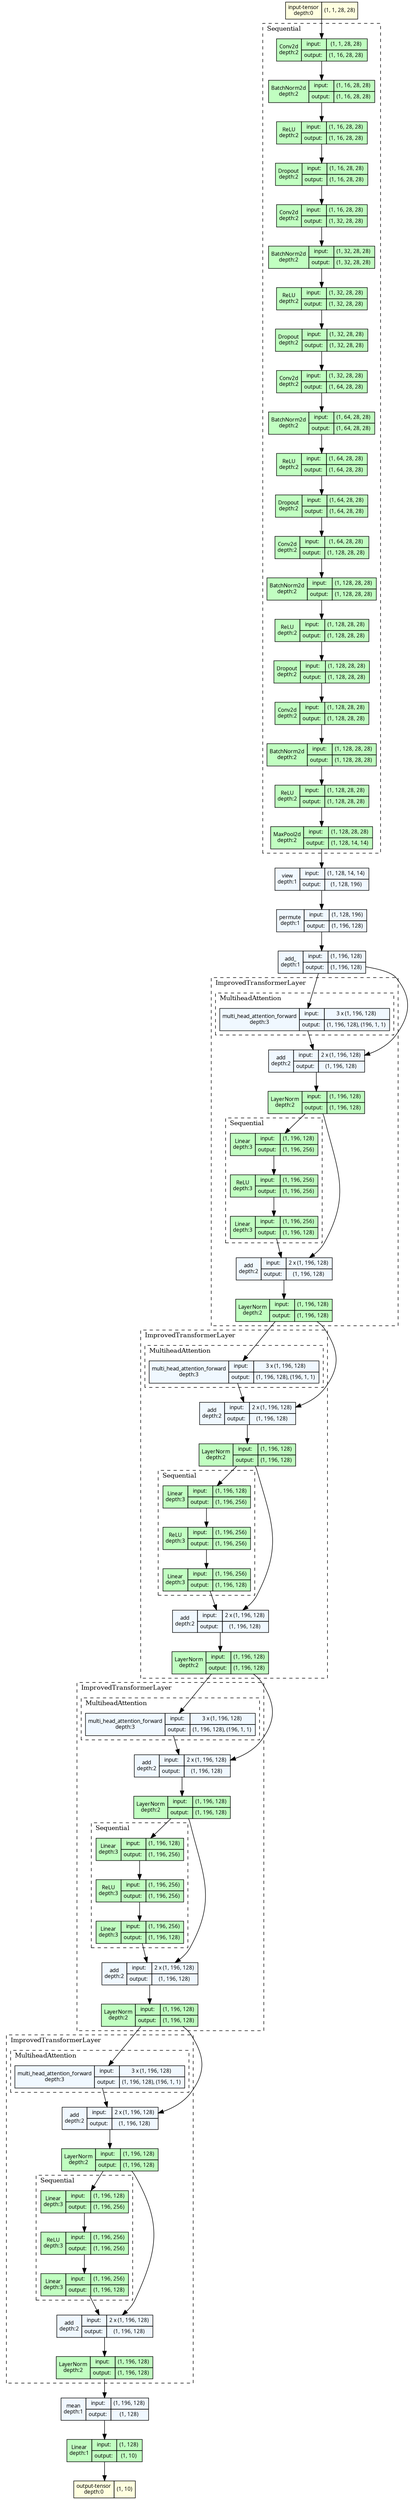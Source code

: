 strict digraph model {
	graph [ordering=in rankdir=TB size="49.199999999999996,49.199999999999996"]
	node [align=left fontname="Linux libertine" fontsize=10 height=0.2 margin=0 ranksep=0.1 shape=plaintext style=filled]
	edge [fontsize=10]
	0 [label=<
                    <TABLE BORDER="0" CELLBORDER="1"
                    CELLSPACING="0" CELLPADDING="4">
                        <TR><TD>input-tensor<BR/>depth:0</TD><TD>(1, 1, 28, 28)</TD></TR>
                    </TABLE>> fillcolor=lightyellow]
	subgraph cluster_2 {
		fontsize=12 label=Sequential labeljust=l style=dashed
		1 [label=<
                    <TABLE BORDER="0" CELLBORDER="1"
                    CELLSPACING="0" CELLPADDING="4">
                    <TR>
                        <TD ROWSPAN="2">Conv2d<BR/>depth:2</TD>
                        <TD COLSPAN="2">input:</TD>
                        <TD COLSPAN="2">(1, 1, 28, 28) </TD>
                    </TR>
                    <TR>
                        <TD COLSPAN="2">output: </TD>
                        <TD COLSPAN="2">(1, 16, 28, 28) </TD>
                    </TR>
                    </TABLE>> fillcolor=darkseagreen1]
		2 [label=<
                    <TABLE BORDER="0" CELLBORDER="1"
                    CELLSPACING="0" CELLPADDING="4">
                    <TR>
                        <TD ROWSPAN="2">BatchNorm2d<BR/>depth:2</TD>
                        <TD COLSPAN="2">input:</TD>
                        <TD COLSPAN="2">(1, 16, 28, 28) </TD>
                    </TR>
                    <TR>
                        <TD COLSPAN="2">output: </TD>
                        <TD COLSPAN="2">(1, 16, 28, 28) </TD>
                    </TR>
                    </TABLE>> fillcolor=darkseagreen1]
		3 [label=<
                    <TABLE BORDER="0" CELLBORDER="1"
                    CELLSPACING="0" CELLPADDING="4">
                    <TR>
                        <TD ROWSPAN="2">ReLU<BR/>depth:2</TD>
                        <TD COLSPAN="2">input:</TD>
                        <TD COLSPAN="2">(1, 16, 28, 28) </TD>
                    </TR>
                    <TR>
                        <TD COLSPAN="2">output: </TD>
                        <TD COLSPAN="2">(1, 16, 28, 28) </TD>
                    </TR>
                    </TABLE>> fillcolor=darkseagreen1]
		4 [label=<
                    <TABLE BORDER="0" CELLBORDER="1"
                    CELLSPACING="0" CELLPADDING="4">
                    <TR>
                        <TD ROWSPAN="2">Dropout<BR/>depth:2</TD>
                        <TD COLSPAN="2">input:</TD>
                        <TD COLSPAN="2">(1, 16, 28, 28) </TD>
                    </TR>
                    <TR>
                        <TD COLSPAN="2">output: </TD>
                        <TD COLSPAN="2">(1, 16, 28, 28) </TD>
                    </TR>
                    </TABLE>> fillcolor=darkseagreen1]
		5 [label=<
                    <TABLE BORDER="0" CELLBORDER="1"
                    CELLSPACING="0" CELLPADDING="4">
                    <TR>
                        <TD ROWSPAN="2">Conv2d<BR/>depth:2</TD>
                        <TD COLSPAN="2">input:</TD>
                        <TD COLSPAN="2">(1, 16, 28, 28) </TD>
                    </TR>
                    <TR>
                        <TD COLSPAN="2">output: </TD>
                        <TD COLSPAN="2">(1, 32, 28, 28) </TD>
                    </TR>
                    </TABLE>> fillcolor=darkseagreen1]
		6 [label=<
                    <TABLE BORDER="0" CELLBORDER="1"
                    CELLSPACING="0" CELLPADDING="4">
                    <TR>
                        <TD ROWSPAN="2">BatchNorm2d<BR/>depth:2</TD>
                        <TD COLSPAN="2">input:</TD>
                        <TD COLSPAN="2">(1, 32, 28, 28) </TD>
                    </TR>
                    <TR>
                        <TD COLSPAN="2">output: </TD>
                        <TD COLSPAN="2">(1, 32, 28, 28) </TD>
                    </TR>
                    </TABLE>> fillcolor=darkseagreen1]
		7 [label=<
                    <TABLE BORDER="0" CELLBORDER="1"
                    CELLSPACING="0" CELLPADDING="4">
                    <TR>
                        <TD ROWSPAN="2">ReLU<BR/>depth:2</TD>
                        <TD COLSPAN="2">input:</TD>
                        <TD COLSPAN="2">(1, 32, 28, 28) </TD>
                    </TR>
                    <TR>
                        <TD COLSPAN="2">output: </TD>
                        <TD COLSPAN="2">(1, 32, 28, 28) </TD>
                    </TR>
                    </TABLE>> fillcolor=darkseagreen1]
		8 [label=<
                    <TABLE BORDER="0" CELLBORDER="1"
                    CELLSPACING="0" CELLPADDING="4">
                    <TR>
                        <TD ROWSPAN="2">Dropout<BR/>depth:2</TD>
                        <TD COLSPAN="2">input:</TD>
                        <TD COLSPAN="2">(1, 32, 28, 28) </TD>
                    </TR>
                    <TR>
                        <TD COLSPAN="2">output: </TD>
                        <TD COLSPAN="2">(1, 32, 28, 28) </TD>
                    </TR>
                    </TABLE>> fillcolor=darkseagreen1]
		9 [label=<
                    <TABLE BORDER="0" CELLBORDER="1"
                    CELLSPACING="0" CELLPADDING="4">
                    <TR>
                        <TD ROWSPAN="2">Conv2d<BR/>depth:2</TD>
                        <TD COLSPAN="2">input:</TD>
                        <TD COLSPAN="2">(1, 32, 28, 28) </TD>
                    </TR>
                    <TR>
                        <TD COLSPAN="2">output: </TD>
                        <TD COLSPAN="2">(1, 64, 28, 28) </TD>
                    </TR>
                    </TABLE>> fillcolor=darkseagreen1]
		10 [label=<
                    <TABLE BORDER="0" CELLBORDER="1"
                    CELLSPACING="0" CELLPADDING="4">
                    <TR>
                        <TD ROWSPAN="2">BatchNorm2d<BR/>depth:2</TD>
                        <TD COLSPAN="2">input:</TD>
                        <TD COLSPAN="2">(1, 64, 28, 28) </TD>
                    </TR>
                    <TR>
                        <TD COLSPAN="2">output: </TD>
                        <TD COLSPAN="2">(1, 64, 28, 28) </TD>
                    </TR>
                    </TABLE>> fillcolor=darkseagreen1]
		11 [label=<
                    <TABLE BORDER="0" CELLBORDER="1"
                    CELLSPACING="0" CELLPADDING="4">
                    <TR>
                        <TD ROWSPAN="2">ReLU<BR/>depth:2</TD>
                        <TD COLSPAN="2">input:</TD>
                        <TD COLSPAN="2">(1, 64, 28, 28) </TD>
                    </TR>
                    <TR>
                        <TD COLSPAN="2">output: </TD>
                        <TD COLSPAN="2">(1, 64, 28, 28) </TD>
                    </TR>
                    </TABLE>> fillcolor=darkseagreen1]
		12 [label=<
                    <TABLE BORDER="0" CELLBORDER="1"
                    CELLSPACING="0" CELLPADDING="4">
                    <TR>
                        <TD ROWSPAN="2">Dropout<BR/>depth:2</TD>
                        <TD COLSPAN="2">input:</TD>
                        <TD COLSPAN="2">(1, 64, 28, 28) </TD>
                    </TR>
                    <TR>
                        <TD COLSPAN="2">output: </TD>
                        <TD COLSPAN="2">(1, 64, 28, 28) </TD>
                    </TR>
                    </TABLE>> fillcolor=darkseagreen1]
		13 [label=<
                    <TABLE BORDER="0" CELLBORDER="1"
                    CELLSPACING="0" CELLPADDING="4">
                    <TR>
                        <TD ROWSPAN="2">Conv2d<BR/>depth:2</TD>
                        <TD COLSPAN="2">input:</TD>
                        <TD COLSPAN="2">(1, 64, 28, 28) </TD>
                    </TR>
                    <TR>
                        <TD COLSPAN="2">output: </TD>
                        <TD COLSPAN="2">(1, 128, 28, 28) </TD>
                    </TR>
                    </TABLE>> fillcolor=darkseagreen1]
		14 [label=<
                    <TABLE BORDER="0" CELLBORDER="1"
                    CELLSPACING="0" CELLPADDING="4">
                    <TR>
                        <TD ROWSPAN="2">BatchNorm2d<BR/>depth:2</TD>
                        <TD COLSPAN="2">input:</TD>
                        <TD COLSPAN="2">(1, 128, 28, 28) </TD>
                    </TR>
                    <TR>
                        <TD COLSPAN="2">output: </TD>
                        <TD COLSPAN="2">(1, 128, 28, 28) </TD>
                    </TR>
                    </TABLE>> fillcolor=darkseagreen1]
		15 [label=<
                    <TABLE BORDER="0" CELLBORDER="1"
                    CELLSPACING="0" CELLPADDING="4">
                    <TR>
                        <TD ROWSPAN="2">ReLU<BR/>depth:2</TD>
                        <TD COLSPAN="2">input:</TD>
                        <TD COLSPAN="2">(1, 128, 28, 28) </TD>
                    </TR>
                    <TR>
                        <TD COLSPAN="2">output: </TD>
                        <TD COLSPAN="2">(1, 128, 28, 28) </TD>
                    </TR>
                    </TABLE>> fillcolor=darkseagreen1]
		16 [label=<
                    <TABLE BORDER="0" CELLBORDER="1"
                    CELLSPACING="0" CELLPADDING="4">
                    <TR>
                        <TD ROWSPAN="2">Dropout<BR/>depth:2</TD>
                        <TD COLSPAN="2">input:</TD>
                        <TD COLSPAN="2">(1, 128, 28, 28) </TD>
                    </TR>
                    <TR>
                        <TD COLSPAN="2">output: </TD>
                        <TD COLSPAN="2">(1, 128, 28, 28) </TD>
                    </TR>
                    </TABLE>> fillcolor=darkseagreen1]
		17 [label=<
                    <TABLE BORDER="0" CELLBORDER="1"
                    CELLSPACING="0" CELLPADDING="4">
                    <TR>
                        <TD ROWSPAN="2">Conv2d<BR/>depth:2</TD>
                        <TD COLSPAN="2">input:</TD>
                        <TD COLSPAN="2">(1, 128, 28, 28) </TD>
                    </TR>
                    <TR>
                        <TD COLSPAN="2">output: </TD>
                        <TD COLSPAN="2">(1, 128, 28, 28) </TD>
                    </TR>
                    </TABLE>> fillcolor=darkseagreen1]
		18 [label=<
                    <TABLE BORDER="0" CELLBORDER="1"
                    CELLSPACING="0" CELLPADDING="4">
                    <TR>
                        <TD ROWSPAN="2">BatchNorm2d<BR/>depth:2</TD>
                        <TD COLSPAN="2">input:</TD>
                        <TD COLSPAN="2">(1, 128, 28, 28) </TD>
                    </TR>
                    <TR>
                        <TD COLSPAN="2">output: </TD>
                        <TD COLSPAN="2">(1, 128, 28, 28) </TD>
                    </TR>
                    </TABLE>> fillcolor=darkseagreen1]
		19 [label=<
                    <TABLE BORDER="0" CELLBORDER="1"
                    CELLSPACING="0" CELLPADDING="4">
                    <TR>
                        <TD ROWSPAN="2">ReLU<BR/>depth:2</TD>
                        <TD COLSPAN="2">input:</TD>
                        <TD COLSPAN="2">(1, 128, 28, 28) </TD>
                    </TR>
                    <TR>
                        <TD COLSPAN="2">output: </TD>
                        <TD COLSPAN="2">(1, 128, 28, 28) </TD>
                    </TR>
                    </TABLE>> fillcolor=darkseagreen1]
		20 [label=<
                    <TABLE BORDER="0" CELLBORDER="1"
                    CELLSPACING="0" CELLPADDING="4">
                    <TR>
                        <TD ROWSPAN="2">MaxPool2d<BR/>depth:2</TD>
                        <TD COLSPAN="2">input:</TD>
                        <TD COLSPAN="2">(1, 128, 28, 28) </TD>
                    </TR>
                    <TR>
                        <TD COLSPAN="2">output: </TD>
                        <TD COLSPAN="2">(1, 128, 14, 14) </TD>
                    </TR>
                    </TABLE>> fillcolor=darkseagreen1]
	}
	21 [label=<
                    <TABLE BORDER="0" CELLBORDER="1"
                    CELLSPACING="0" CELLPADDING="4">
                    <TR>
                        <TD ROWSPAN="2">view<BR/>depth:1</TD>
                        <TD COLSPAN="2">input:</TD>
                        <TD COLSPAN="2">(1, 128, 14, 14) </TD>
                    </TR>
                    <TR>
                        <TD COLSPAN="2">output: </TD>
                        <TD COLSPAN="2">(1, 128, 196) </TD>
                    </TR>
                    </TABLE>> fillcolor=aliceblue]
	22 [label=<
                    <TABLE BORDER="0" CELLBORDER="1"
                    CELLSPACING="0" CELLPADDING="4">
                    <TR>
                        <TD ROWSPAN="2">permute<BR/>depth:1</TD>
                        <TD COLSPAN="2">input:</TD>
                        <TD COLSPAN="2">(1, 128, 196) </TD>
                    </TR>
                    <TR>
                        <TD COLSPAN="2">output: </TD>
                        <TD COLSPAN="2">(1, 196, 128) </TD>
                    </TR>
                    </TABLE>> fillcolor=aliceblue]
	23 [label=<
                    <TABLE BORDER="0" CELLBORDER="1"
                    CELLSPACING="0" CELLPADDING="4">
                    <TR>
                        <TD ROWSPAN="2">add_<BR/>depth:1</TD>
                        <TD COLSPAN="2">input:</TD>
                        <TD COLSPAN="2">(1, 196, 128) </TD>
                    </TR>
                    <TR>
                        <TD COLSPAN="2">output: </TD>
                        <TD COLSPAN="2">(1, 196, 128) </TD>
                    </TR>
                    </TABLE>> fillcolor=aliceblue]
	subgraph cluster_3 {
		fontsize=12 label=ImprovedTransformerLayer labeljust=l style=dashed
		subgraph cluster_4 {
			fontsize=12 label=MultiheadAttention labeljust=l style=dashed
			24 [label=<
                    <TABLE BORDER="0" CELLBORDER="1"
                    CELLSPACING="0" CELLPADDING="4">
                    <TR>
                        <TD ROWSPAN="2">multi_head_attention_forward<BR/>depth:3</TD>
                        <TD COLSPAN="2">input:</TD>
                        <TD COLSPAN="2">3 x (1, 196, 128) </TD>
                    </TR>
                    <TR>
                        <TD COLSPAN="2">output: </TD>
                        <TD COLSPAN="2">(1, 196, 128), (196, 1, 1) </TD>
                    </TR>
                    </TABLE>> fillcolor=aliceblue]
		}
		25 [label=<
                    <TABLE BORDER="0" CELLBORDER="1"
                    CELLSPACING="0" CELLPADDING="4">
                    <TR>
                        <TD ROWSPAN="2">add<BR/>depth:2</TD>
                        <TD COLSPAN="2">input:</TD>
                        <TD COLSPAN="2">2 x (1, 196, 128) </TD>
                    </TR>
                    <TR>
                        <TD COLSPAN="2">output: </TD>
                        <TD COLSPAN="2">(1, 196, 128) </TD>
                    </TR>
                    </TABLE>> fillcolor=aliceblue]
		26 [label=<
                    <TABLE BORDER="0" CELLBORDER="1"
                    CELLSPACING="0" CELLPADDING="4">
                    <TR>
                        <TD ROWSPAN="2">LayerNorm<BR/>depth:2</TD>
                        <TD COLSPAN="2">input:</TD>
                        <TD COLSPAN="2">(1, 196, 128) </TD>
                    </TR>
                    <TR>
                        <TD COLSPAN="2">output: </TD>
                        <TD COLSPAN="2">(1, 196, 128) </TD>
                    </TR>
                    </TABLE>> fillcolor=darkseagreen1]
		subgraph cluster_5 {
			fontsize=12 label=Sequential labeljust=l style=dashed
			27 [label=<
                    <TABLE BORDER="0" CELLBORDER="1"
                    CELLSPACING="0" CELLPADDING="4">
                    <TR>
                        <TD ROWSPAN="2">Linear<BR/>depth:3</TD>
                        <TD COLSPAN="2">input:</TD>
                        <TD COLSPAN="2">(1, 196, 128) </TD>
                    </TR>
                    <TR>
                        <TD COLSPAN="2">output: </TD>
                        <TD COLSPAN="2">(1, 196, 256) </TD>
                    </TR>
                    </TABLE>> fillcolor=darkseagreen1]
			28 [label=<
                    <TABLE BORDER="0" CELLBORDER="1"
                    CELLSPACING="0" CELLPADDING="4">
                    <TR>
                        <TD ROWSPAN="2">ReLU<BR/>depth:3</TD>
                        <TD COLSPAN="2">input:</TD>
                        <TD COLSPAN="2">(1, 196, 256) </TD>
                    </TR>
                    <TR>
                        <TD COLSPAN="2">output: </TD>
                        <TD COLSPAN="2">(1, 196, 256) </TD>
                    </TR>
                    </TABLE>> fillcolor=darkseagreen1]
			29 [label=<
                    <TABLE BORDER="0" CELLBORDER="1"
                    CELLSPACING="0" CELLPADDING="4">
                    <TR>
                        <TD ROWSPAN="2">Linear<BR/>depth:3</TD>
                        <TD COLSPAN="2">input:</TD>
                        <TD COLSPAN="2">(1, 196, 256) </TD>
                    </TR>
                    <TR>
                        <TD COLSPAN="2">output: </TD>
                        <TD COLSPAN="2">(1, 196, 128) </TD>
                    </TR>
                    </TABLE>> fillcolor=darkseagreen1]
		}
		30 [label=<
                    <TABLE BORDER="0" CELLBORDER="1"
                    CELLSPACING="0" CELLPADDING="4">
                    <TR>
                        <TD ROWSPAN="2">add<BR/>depth:2</TD>
                        <TD COLSPAN="2">input:</TD>
                        <TD COLSPAN="2">2 x (1, 196, 128) </TD>
                    </TR>
                    <TR>
                        <TD COLSPAN="2">output: </TD>
                        <TD COLSPAN="2">(1, 196, 128) </TD>
                    </TR>
                    </TABLE>> fillcolor=aliceblue]
		31 [label=<
                    <TABLE BORDER="0" CELLBORDER="1"
                    CELLSPACING="0" CELLPADDING="4">
                    <TR>
                        <TD ROWSPAN="2">LayerNorm<BR/>depth:2</TD>
                        <TD COLSPAN="2">input:</TD>
                        <TD COLSPAN="2">(1, 196, 128) </TD>
                    </TR>
                    <TR>
                        <TD COLSPAN="2">output: </TD>
                        <TD COLSPAN="2">(1, 196, 128) </TD>
                    </TR>
                    </TABLE>> fillcolor=darkseagreen1]
	}
	subgraph cluster_6 {
		fontsize=12 label=ImprovedTransformerLayer labeljust=l style=dashed
		subgraph cluster_7 {
			fontsize=12 label=MultiheadAttention labeljust=l style=dashed
			32 [label=<
                    <TABLE BORDER="0" CELLBORDER="1"
                    CELLSPACING="0" CELLPADDING="4">
                    <TR>
                        <TD ROWSPAN="2">multi_head_attention_forward<BR/>depth:3</TD>
                        <TD COLSPAN="2">input:</TD>
                        <TD COLSPAN="2">3 x (1, 196, 128) </TD>
                    </TR>
                    <TR>
                        <TD COLSPAN="2">output: </TD>
                        <TD COLSPAN="2">(1, 196, 128), (196, 1, 1) </TD>
                    </TR>
                    </TABLE>> fillcolor=aliceblue]
		}
		33 [label=<
                    <TABLE BORDER="0" CELLBORDER="1"
                    CELLSPACING="0" CELLPADDING="4">
                    <TR>
                        <TD ROWSPAN="2">add<BR/>depth:2</TD>
                        <TD COLSPAN="2">input:</TD>
                        <TD COLSPAN="2">2 x (1, 196, 128) </TD>
                    </TR>
                    <TR>
                        <TD COLSPAN="2">output: </TD>
                        <TD COLSPAN="2">(1, 196, 128) </TD>
                    </TR>
                    </TABLE>> fillcolor=aliceblue]
		34 [label=<
                    <TABLE BORDER="0" CELLBORDER="1"
                    CELLSPACING="0" CELLPADDING="4">
                    <TR>
                        <TD ROWSPAN="2">LayerNorm<BR/>depth:2</TD>
                        <TD COLSPAN="2">input:</TD>
                        <TD COLSPAN="2">(1, 196, 128) </TD>
                    </TR>
                    <TR>
                        <TD COLSPAN="2">output: </TD>
                        <TD COLSPAN="2">(1, 196, 128) </TD>
                    </TR>
                    </TABLE>> fillcolor=darkseagreen1]
		subgraph cluster_8 {
			fontsize=12 label=Sequential labeljust=l style=dashed
			35 [label=<
                    <TABLE BORDER="0" CELLBORDER="1"
                    CELLSPACING="0" CELLPADDING="4">
                    <TR>
                        <TD ROWSPAN="2">Linear<BR/>depth:3</TD>
                        <TD COLSPAN="2">input:</TD>
                        <TD COLSPAN="2">(1, 196, 128) </TD>
                    </TR>
                    <TR>
                        <TD COLSPAN="2">output: </TD>
                        <TD COLSPAN="2">(1, 196, 256) </TD>
                    </TR>
                    </TABLE>> fillcolor=darkseagreen1]
			36 [label=<
                    <TABLE BORDER="0" CELLBORDER="1"
                    CELLSPACING="0" CELLPADDING="4">
                    <TR>
                        <TD ROWSPAN="2">ReLU<BR/>depth:3</TD>
                        <TD COLSPAN="2">input:</TD>
                        <TD COLSPAN="2">(1, 196, 256) </TD>
                    </TR>
                    <TR>
                        <TD COLSPAN="2">output: </TD>
                        <TD COLSPAN="2">(1, 196, 256) </TD>
                    </TR>
                    </TABLE>> fillcolor=darkseagreen1]
			37 [label=<
                    <TABLE BORDER="0" CELLBORDER="1"
                    CELLSPACING="0" CELLPADDING="4">
                    <TR>
                        <TD ROWSPAN="2">Linear<BR/>depth:3</TD>
                        <TD COLSPAN="2">input:</TD>
                        <TD COLSPAN="2">(1, 196, 256) </TD>
                    </TR>
                    <TR>
                        <TD COLSPAN="2">output: </TD>
                        <TD COLSPAN="2">(1, 196, 128) </TD>
                    </TR>
                    </TABLE>> fillcolor=darkseagreen1]
		}
		38 [label=<
                    <TABLE BORDER="0" CELLBORDER="1"
                    CELLSPACING="0" CELLPADDING="4">
                    <TR>
                        <TD ROWSPAN="2">add<BR/>depth:2</TD>
                        <TD COLSPAN="2">input:</TD>
                        <TD COLSPAN="2">2 x (1, 196, 128) </TD>
                    </TR>
                    <TR>
                        <TD COLSPAN="2">output: </TD>
                        <TD COLSPAN="2">(1, 196, 128) </TD>
                    </TR>
                    </TABLE>> fillcolor=aliceblue]
		39 [label=<
                    <TABLE BORDER="0" CELLBORDER="1"
                    CELLSPACING="0" CELLPADDING="4">
                    <TR>
                        <TD ROWSPAN="2">LayerNorm<BR/>depth:2</TD>
                        <TD COLSPAN="2">input:</TD>
                        <TD COLSPAN="2">(1, 196, 128) </TD>
                    </TR>
                    <TR>
                        <TD COLSPAN="2">output: </TD>
                        <TD COLSPAN="2">(1, 196, 128) </TD>
                    </TR>
                    </TABLE>> fillcolor=darkseagreen1]
	}
	subgraph cluster_9 {
		fontsize=12 label=ImprovedTransformerLayer labeljust=l style=dashed
		subgraph cluster_10 {
			fontsize=12 label=MultiheadAttention labeljust=l style=dashed
			40 [label=<
                    <TABLE BORDER="0" CELLBORDER="1"
                    CELLSPACING="0" CELLPADDING="4">
                    <TR>
                        <TD ROWSPAN="2">multi_head_attention_forward<BR/>depth:3</TD>
                        <TD COLSPAN="2">input:</TD>
                        <TD COLSPAN="2">3 x (1, 196, 128) </TD>
                    </TR>
                    <TR>
                        <TD COLSPAN="2">output: </TD>
                        <TD COLSPAN="2">(1, 196, 128), (196, 1, 1) </TD>
                    </TR>
                    </TABLE>> fillcolor=aliceblue]
		}
		41 [label=<
                    <TABLE BORDER="0" CELLBORDER="1"
                    CELLSPACING="0" CELLPADDING="4">
                    <TR>
                        <TD ROWSPAN="2">add<BR/>depth:2</TD>
                        <TD COLSPAN="2">input:</TD>
                        <TD COLSPAN="2">2 x (1, 196, 128) </TD>
                    </TR>
                    <TR>
                        <TD COLSPAN="2">output: </TD>
                        <TD COLSPAN="2">(1, 196, 128) </TD>
                    </TR>
                    </TABLE>> fillcolor=aliceblue]
		42 [label=<
                    <TABLE BORDER="0" CELLBORDER="1"
                    CELLSPACING="0" CELLPADDING="4">
                    <TR>
                        <TD ROWSPAN="2">LayerNorm<BR/>depth:2</TD>
                        <TD COLSPAN="2">input:</TD>
                        <TD COLSPAN="2">(1, 196, 128) </TD>
                    </TR>
                    <TR>
                        <TD COLSPAN="2">output: </TD>
                        <TD COLSPAN="2">(1, 196, 128) </TD>
                    </TR>
                    </TABLE>> fillcolor=darkseagreen1]
		subgraph cluster_11 {
			fontsize=12 label=Sequential labeljust=l style=dashed
			43 [label=<
                    <TABLE BORDER="0" CELLBORDER="1"
                    CELLSPACING="0" CELLPADDING="4">
                    <TR>
                        <TD ROWSPAN="2">Linear<BR/>depth:3</TD>
                        <TD COLSPAN="2">input:</TD>
                        <TD COLSPAN="2">(1, 196, 128) </TD>
                    </TR>
                    <TR>
                        <TD COLSPAN="2">output: </TD>
                        <TD COLSPAN="2">(1, 196, 256) </TD>
                    </TR>
                    </TABLE>> fillcolor=darkseagreen1]
			44 [label=<
                    <TABLE BORDER="0" CELLBORDER="1"
                    CELLSPACING="0" CELLPADDING="4">
                    <TR>
                        <TD ROWSPAN="2">ReLU<BR/>depth:3</TD>
                        <TD COLSPAN="2">input:</TD>
                        <TD COLSPAN="2">(1, 196, 256) </TD>
                    </TR>
                    <TR>
                        <TD COLSPAN="2">output: </TD>
                        <TD COLSPAN="2">(1, 196, 256) </TD>
                    </TR>
                    </TABLE>> fillcolor=darkseagreen1]
			45 [label=<
                    <TABLE BORDER="0" CELLBORDER="1"
                    CELLSPACING="0" CELLPADDING="4">
                    <TR>
                        <TD ROWSPAN="2">Linear<BR/>depth:3</TD>
                        <TD COLSPAN="2">input:</TD>
                        <TD COLSPAN="2">(1, 196, 256) </TD>
                    </TR>
                    <TR>
                        <TD COLSPAN="2">output: </TD>
                        <TD COLSPAN="2">(1, 196, 128) </TD>
                    </TR>
                    </TABLE>> fillcolor=darkseagreen1]
		}
		46 [label=<
                    <TABLE BORDER="0" CELLBORDER="1"
                    CELLSPACING="0" CELLPADDING="4">
                    <TR>
                        <TD ROWSPAN="2">add<BR/>depth:2</TD>
                        <TD COLSPAN="2">input:</TD>
                        <TD COLSPAN="2">2 x (1, 196, 128) </TD>
                    </TR>
                    <TR>
                        <TD COLSPAN="2">output: </TD>
                        <TD COLSPAN="2">(1, 196, 128) </TD>
                    </TR>
                    </TABLE>> fillcolor=aliceblue]
		47 [label=<
                    <TABLE BORDER="0" CELLBORDER="1"
                    CELLSPACING="0" CELLPADDING="4">
                    <TR>
                        <TD ROWSPAN="2">LayerNorm<BR/>depth:2</TD>
                        <TD COLSPAN="2">input:</TD>
                        <TD COLSPAN="2">(1, 196, 128) </TD>
                    </TR>
                    <TR>
                        <TD COLSPAN="2">output: </TD>
                        <TD COLSPAN="2">(1, 196, 128) </TD>
                    </TR>
                    </TABLE>> fillcolor=darkseagreen1]
	}
	subgraph cluster_12 {
		fontsize=12 label=ImprovedTransformerLayer labeljust=l style=dashed
		subgraph cluster_13 {
			fontsize=12 label=MultiheadAttention labeljust=l style=dashed
			48 [label=<
                    <TABLE BORDER="0" CELLBORDER="1"
                    CELLSPACING="0" CELLPADDING="4">
                    <TR>
                        <TD ROWSPAN="2">multi_head_attention_forward<BR/>depth:3</TD>
                        <TD COLSPAN="2">input:</TD>
                        <TD COLSPAN="2">3 x (1, 196, 128) </TD>
                    </TR>
                    <TR>
                        <TD COLSPAN="2">output: </TD>
                        <TD COLSPAN="2">(1, 196, 128), (196, 1, 1) </TD>
                    </TR>
                    </TABLE>> fillcolor=aliceblue]
		}
		49 [label=<
                    <TABLE BORDER="0" CELLBORDER="1"
                    CELLSPACING="0" CELLPADDING="4">
                    <TR>
                        <TD ROWSPAN="2">add<BR/>depth:2</TD>
                        <TD COLSPAN="2">input:</TD>
                        <TD COLSPAN="2">2 x (1, 196, 128) </TD>
                    </TR>
                    <TR>
                        <TD COLSPAN="2">output: </TD>
                        <TD COLSPAN="2">(1, 196, 128) </TD>
                    </TR>
                    </TABLE>> fillcolor=aliceblue]
		50 [label=<
                    <TABLE BORDER="0" CELLBORDER="1"
                    CELLSPACING="0" CELLPADDING="4">
                    <TR>
                        <TD ROWSPAN="2">LayerNorm<BR/>depth:2</TD>
                        <TD COLSPAN="2">input:</TD>
                        <TD COLSPAN="2">(1, 196, 128) </TD>
                    </TR>
                    <TR>
                        <TD COLSPAN="2">output: </TD>
                        <TD COLSPAN="2">(1, 196, 128) </TD>
                    </TR>
                    </TABLE>> fillcolor=darkseagreen1]
		subgraph cluster_14 {
			fontsize=12 label=Sequential labeljust=l style=dashed
			51 [label=<
                    <TABLE BORDER="0" CELLBORDER="1"
                    CELLSPACING="0" CELLPADDING="4">
                    <TR>
                        <TD ROWSPAN="2">Linear<BR/>depth:3</TD>
                        <TD COLSPAN="2">input:</TD>
                        <TD COLSPAN="2">(1, 196, 128) </TD>
                    </TR>
                    <TR>
                        <TD COLSPAN="2">output: </TD>
                        <TD COLSPAN="2">(1, 196, 256) </TD>
                    </TR>
                    </TABLE>> fillcolor=darkseagreen1]
			52 [label=<
                    <TABLE BORDER="0" CELLBORDER="1"
                    CELLSPACING="0" CELLPADDING="4">
                    <TR>
                        <TD ROWSPAN="2">ReLU<BR/>depth:3</TD>
                        <TD COLSPAN="2">input:</TD>
                        <TD COLSPAN="2">(1, 196, 256) </TD>
                    </TR>
                    <TR>
                        <TD COLSPAN="2">output: </TD>
                        <TD COLSPAN="2">(1, 196, 256) </TD>
                    </TR>
                    </TABLE>> fillcolor=darkseagreen1]
			53 [label=<
                    <TABLE BORDER="0" CELLBORDER="1"
                    CELLSPACING="0" CELLPADDING="4">
                    <TR>
                        <TD ROWSPAN="2">Linear<BR/>depth:3</TD>
                        <TD COLSPAN="2">input:</TD>
                        <TD COLSPAN="2">(1, 196, 256) </TD>
                    </TR>
                    <TR>
                        <TD COLSPAN="2">output: </TD>
                        <TD COLSPAN="2">(1, 196, 128) </TD>
                    </TR>
                    </TABLE>> fillcolor=darkseagreen1]
		}
		54 [label=<
                    <TABLE BORDER="0" CELLBORDER="1"
                    CELLSPACING="0" CELLPADDING="4">
                    <TR>
                        <TD ROWSPAN="2">add<BR/>depth:2</TD>
                        <TD COLSPAN="2">input:</TD>
                        <TD COLSPAN="2">2 x (1, 196, 128) </TD>
                    </TR>
                    <TR>
                        <TD COLSPAN="2">output: </TD>
                        <TD COLSPAN="2">(1, 196, 128) </TD>
                    </TR>
                    </TABLE>> fillcolor=aliceblue]
		55 [label=<
                    <TABLE BORDER="0" CELLBORDER="1"
                    CELLSPACING="0" CELLPADDING="4">
                    <TR>
                        <TD ROWSPAN="2">LayerNorm<BR/>depth:2</TD>
                        <TD COLSPAN="2">input:</TD>
                        <TD COLSPAN="2">(1, 196, 128) </TD>
                    </TR>
                    <TR>
                        <TD COLSPAN="2">output: </TD>
                        <TD COLSPAN="2">(1, 196, 128) </TD>
                    </TR>
                    </TABLE>> fillcolor=darkseagreen1]
	}
	56 [label=<
                    <TABLE BORDER="0" CELLBORDER="1"
                    CELLSPACING="0" CELLPADDING="4">
                    <TR>
                        <TD ROWSPAN="2">mean<BR/>depth:1</TD>
                        <TD COLSPAN="2">input:</TD>
                        <TD COLSPAN="2">(1, 196, 128) </TD>
                    </TR>
                    <TR>
                        <TD COLSPAN="2">output: </TD>
                        <TD COLSPAN="2">(1, 128) </TD>
                    </TR>
                    </TABLE>> fillcolor=aliceblue]
	57 [label=<
                    <TABLE BORDER="0" CELLBORDER="1"
                    CELLSPACING="0" CELLPADDING="4">
                    <TR>
                        <TD ROWSPAN="2">Linear<BR/>depth:1</TD>
                        <TD COLSPAN="2">input:</TD>
                        <TD COLSPAN="2">(1, 128) </TD>
                    </TR>
                    <TR>
                        <TD COLSPAN="2">output: </TD>
                        <TD COLSPAN="2">(1, 10) </TD>
                    </TR>
                    </TABLE>> fillcolor=darkseagreen1]
	58 [label=<
                    <TABLE BORDER="0" CELLBORDER="1"
                    CELLSPACING="0" CELLPADDING="4">
                        <TR><TD>output-tensor<BR/>depth:0</TD><TD>(1, 10)</TD></TR>
                    </TABLE>> fillcolor=lightyellow]
	0 -> 1
	1 -> 2
	2 -> 3
	3 -> 4
	4 -> 5
	5 -> 6
	6 -> 7
	7 -> 8
	8 -> 9
	9 -> 10
	10 -> 11
	11 -> 12
	12 -> 13
	13 -> 14
	14 -> 15
	15 -> 16
	16 -> 17
	17 -> 18
	18 -> 19
	19 -> 20
	20 -> 21
	21 -> 22
	22 -> 23
	23 -> 25
	23 -> 24
	24 -> 25
	25 -> 26
	26 -> 30
	26 -> 27
	27 -> 28
	28 -> 29
	29 -> 30
	30 -> 31
	31 -> 33
	31 -> 32
	32 -> 33
	33 -> 34
	34 -> 38
	34 -> 35
	35 -> 36
	36 -> 37
	37 -> 38
	38 -> 39
	39 -> 41
	39 -> 40
	40 -> 41
	41 -> 42
	42 -> 46
	42 -> 43
	43 -> 44
	44 -> 45
	45 -> 46
	46 -> 47
	47 -> 49
	47 -> 48
	48 -> 49
	49 -> 50
	50 -> 54
	50 -> 51
	51 -> 52
	52 -> 53
	53 -> 54
	54 -> 55
	55 -> 56
	56 -> 57
	57 -> 58
}
